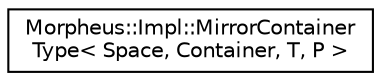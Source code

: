 digraph "Graphical Class Hierarchy"
{
 // LATEX_PDF_SIZE
  edge [fontname="Helvetica",fontsize="10",labelfontname="Helvetica",labelfontsize="10"];
  node [fontname="Helvetica",fontsize="10",shape=record];
  rankdir="LR";
  Node0 [label="Morpheus::Impl::MirrorContainer\lType\< Space, Container, T, P \>",height=0.2,width=0.4,color="black", fillcolor="white", style="filled",URL="$structMorpheus_1_1Impl_1_1MirrorContainerType.html",tooltip=" "];
}
